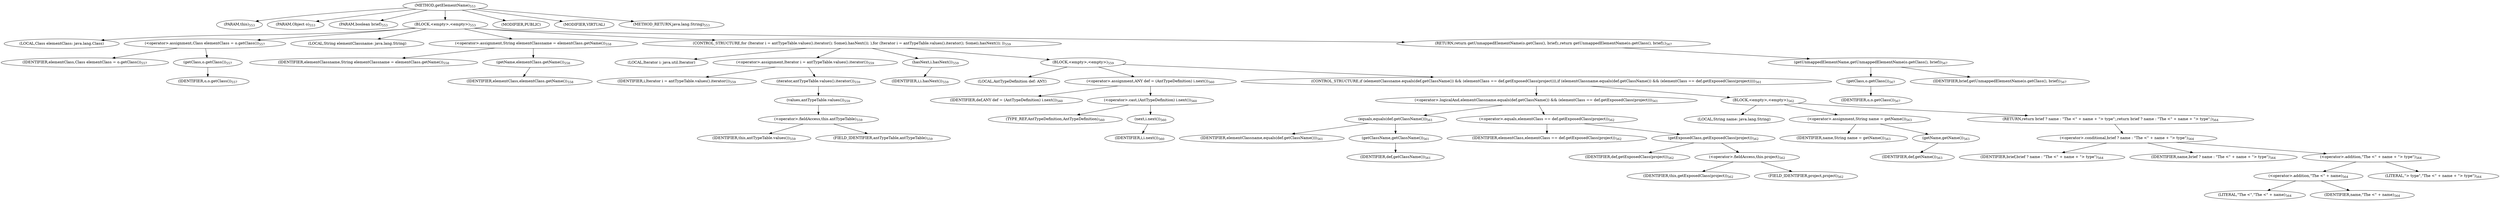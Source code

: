digraph "getElementName" {  
"1037" [label = <(METHOD,getElementName)<SUB>553</SUB>> ]
"1038" [label = <(PARAM,this)<SUB>553</SUB>> ]
"1039" [label = <(PARAM,Object o)<SUB>553</SUB>> ]
"1040" [label = <(PARAM,boolean brief)<SUB>553</SUB>> ]
"1041" [label = <(BLOCK,&lt;empty&gt;,&lt;empty&gt;)<SUB>553</SUB>> ]
"1042" [label = <(LOCAL,Class elementClass: java.lang.Class)> ]
"1043" [label = <(&lt;operator&gt;.assignment,Class elementClass = o.getClass())<SUB>557</SUB>> ]
"1044" [label = <(IDENTIFIER,elementClass,Class elementClass = o.getClass())<SUB>557</SUB>> ]
"1045" [label = <(getClass,o.getClass())<SUB>557</SUB>> ]
"1046" [label = <(IDENTIFIER,o,o.getClass())<SUB>557</SUB>> ]
"1047" [label = <(LOCAL,String elementClassname: java.lang.String)> ]
"1048" [label = <(&lt;operator&gt;.assignment,String elementClassname = elementClass.getName())<SUB>558</SUB>> ]
"1049" [label = <(IDENTIFIER,elementClassname,String elementClassname = elementClass.getName())<SUB>558</SUB>> ]
"1050" [label = <(getName,elementClass.getName())<SUB>558</SUB>> ]
"1051" [label = <(IDENTIFIER,elementClass,elementClass.getName())<SUB>558</SUB>> ]
"1052" [label = <(CONTROL_STRUCTURE,for (Iterator i = antTypeTable.values().iterator(); Some(i.hasNext()); ),for (Iterator i = antTypeTable.values().iterator(); Some(i.hasNext()); ))<SUB>559</SUB>> ]
"1053" [label = <(LOCAL,Iterator i: java.util.Iterator)> ]
"1054" [label = <(&lt;operator&gt;.assignment,Iterator i = antTypeTable.values().iterator())<SUB>559</SUB>> ]
"1055" [label = <(IDENTIFIER,i,Iterator i = antTypeTable.values().iterator())<SUB>559</SUB>> ]
"1056" [label = <(iterator,antTypeTable.values().iterator())<SUB>559</SUB>> ]
"1057" [label = <(values,antTypeTable.values())<SUB>559</SUB>> ]
"1058" [label = <(&lt;operator&gt;.fieldAccess,this.antTypeTable)<SUB>559</SUB>> ]
"1059" [label = <(IDENTIFIER,this,antTypeTable.values())<SUB>559</SUB>> ]
"1060" [label = <(FIELD_IDENTIFIER,antTypeTable,antTypeTable)<SUB>559</SUB>> ]
"1061" [label = <(hasNext,i.hasNext())<SUB>559</SUB>> ]
"1062" [label = <(IDENTIFIER,i,i.hasNext())<SUB>559</SUB>> ]
"1063" [label = <(BLOCK,&lt;empty&gt;,&lt;empty&gt;)<SUB>559</SUB>> ]
"1064" [label = <(LOCAL,AntTypeDefinition def: ANY)> ]
"1065" [label = <(&lt;operator&gt;.assignment,ANY def = (AntTypeDefinition) i.next())<SUB>560</SUB>> ]
"1066" [label = <(IDENTIFIER,def,ANY def = (AntTypeDefinition) i.next())<SUB>560</SUB>> ]
"1067" [label = <(&lt;operator&gt;.cast,(AntTypeDefinition) i.next())<SUB>560</SUB>> ]
"1068" [label = <(TYPE_REF,AntTypeDefinition,AntTypeDefinition)<SUB>560</SUB>> ]
"1069" [label = <(next,i.next())<SUB>560</SUB>> ]
"1070" [label = <(IDENTIFIER,i,i.next())<SUB>560</SUB>> ]
"1071" [label = <(CONTROL_STRUCTURE,if (elementClassname.equals(def.getClassName()) &amp;&amp; (elementClass == def.getExposedClass(project))),if (elementClassname.equals(def.getClassName()) &amp;&amp; (elementClass == def.getExposedClass(project))))<SUB>561</SUB>> ]
"1072" [label = <(&lt;operator&gt;.logicalAnd,elementClassname.equals(def.getClassName()) &amp;&amp; (elementClass == def.getExposedClass(project)))<SUB>561</SUB>> ]
"1073" [label = <(equals,equals(def.getClassName()))<SUB>561</SUB>> ]
"1074" [label = <(IDENTIFIER,elementClassname,equals(def.getClassName()))<SUB>561</SUB>> ]
"1075" [label = <(getClassName,getClassName())<SUB>561</SUB>> ]
"1076" [label = <(IDENTIFIER,def,getClassName())<SUB>561</SUB>> ]
"1077" [label = <(&lt;operator&gt;.equals,elementClass == def.getExposedClass(project))<SUB>562</SUB>> ]
"1078" [label = <(IDENTIFIER,elementClass,elementClass == def.getExposedClass(project))<SUB>562</SUB>> ]
"1079" [label = <(getExposedClass,getExposedClass(project))<SUB>562</SUB>> ]
"1080" [label = <(IDENTIFIER,def,getExposedClass(project))<SUB>562</SUB>> ]
"1081" [label = <(&lt;operator&gt;.fieldAccess,this.project)<SUB>562</SUB>> ]
"1082" [label = <(IDENTIFIER,this,getExposedClass(project))<SUB>562</SUB>> ]
"1083" [label = <(FIELD_IDENTIFIER,project,project)<SUB>562</SUB>> ]
"1084" [label = <(BLOCK,&lt;empty&gt;,&lt;empty&gt;)<SUB>562</SUB>> ]
"1085" [label = <(LOCAL,String name: java.lang.String)> ]
"1086" [label = <(&lt;operator&gt;.assignment,String name = getName())<SUB>563</SUB>> ]
"1087" [label = <(IDENTIFIER,name,String name = getName())<SUB>563</SUB>> ]
"1088" [label = <(getName,getName())<SUB>563</SUB>> ]
"1089" [label = <(IDENTIFIER,def,getName())<SUB>563</SUB>> ]
"1090" [label = <(RETURN,return brief ? name : &quot;The &lt;&quot; + name + &quot;&gt; type&quot;;,return brief ? name : &quot;The &lt;&quot; + name + &quot;&gt; type&quot;;)<SUB>564</SUB>> ]
"1091" [label = <(&lt;operator&gt;.conditional,brief ? name : &quot;The &lt;&quot; + name + &quot;&gt; type&quot;)<SUB>564</SUB>> ]
"1092" [label = <(IDENTIFIER,brief,brief ? name : &quot;The &lt;&quot; + name + &quot;&gt; type&quot;)<SUB>564</SUB>> ]
"1093" [label = <(IDENTIFIER,name,brief ? name : &quot;The &lt;&quot; + name + &quot;&gt; type&quot;)<SUB>564</SUB>> ]
"1094" [label = <(&lt;operator&gt;.addition,&quot;The &lt;&quot; + name + &quot;&gt; type&quot;)<SUB>564</SUB>> ]
"1095" [label = <(&lt;operator&gt;.addition,&quot;The &lt;&quot; + name)<SUB>564</SUB>> ]
"1096" [label = <(LITERAL,&quot;The &lt;&quot;,&quot;The &lt;&quot; + name)<SUB>564</SUB>> ]
"1097" [label = <(IDENTIFIER,name,&quot;The &lt;&quot; + name)<SUB>564</SUB>> ]
"1098" [label = <(LITERAL,&quot;&gt; type&quot;,&quot;The &lt;&quot; + name + &quot;&gt; type&quot;)<SUB>564</SUB>> ]
"1099" [label = <(RETURN,return getUnmappedElementName(o.getClass(), brief);,return getUnmappedElementName(o.getClass(), brief);)<SUB>567</SUB>> ]
"1100" [label = <(getUnmappedElementName,getUnmappedElementName(o.getClass(), brief))<SUB>567</SUB>> ]
"1101" [label = <(getClass,o.getClass())<SUB>567</SUB>> ]
"1102" [label = <(IDENTIFIER,o,o.getClass())<SUB>567</SUB>> ]
"1103" [label = <(IDENTIFIER,brief,getUnmappedElementName(o.getClass(), brief))<SUB>567</SUB>> ]
"1104" [label = <(MODIFIER,PUBLIC)> ]
"1105" [label = <(MODIFIER,VIRTUAL)> ]
"1106" [label = <(METHOD_RETURN,java.lang.String)<SUB>553</SUB>> ]
  "1037" -> "1038" 
  "1037" -> "1039" 
  "1037" -> "1040" 
  "1037" -> "1041" 
  "1037" -> "1104" 
  "1037" -> "1105" 
  "1037" -> "1106" 
  "1041" -> "1042" 
  "1041" -> "1043" 
  "1041" -> "1047" 
  "1041" -> "1048" 
  "1041" -> "1052" 
  "1041" -> "1099" 
  "1043" -> "1044" 
  "1043" -> "1045" 
  "1045" -> "1046" 
  "1048" -> "1049" 
  "1048" -> "1050" 
  "1050" -> "1051" 
  "1052" -> "1053" 
  "1052" -> "1054" 
  "1052" -> "1061" 
  "1052" -> "1063" 
  "1054" -> "1055" 
  "1054" -> "1056" 
  "1056" -> "1057" 
  "1057" -> "1058" 
  "1058" -> "1059" 
  "1058" -> "1060" 
  "1061" -> "1062" 
  "1063" -> "1064" 
  "1063" -> "1065" 
  "1063" -> "1071" 
  "1065" -> "1066" 
  "1065" -> "1067" 
  "1067" -> "1068" 
  "1067" -> "1069" 
  "1069" -> "1070" 
  "1071" -> "1072" 
  "1071" -> "1084" 
  "1072" -> "1073" 
  "1072" -> "1077" 
  "1073" -> "1074" 
  "1073" -> "1075" 
  "1075" -> "1076" 
  "1077" -> "1078" 
  "1077" -> "1079" 
  "1079" -> "1080" 
  "1079" -> "1081" 
  "1081" -> "1082" 
  "1081" -> "1083" 
  "1084" -> "1085" 
  "1084" -> "1086" 
  "1084" -> "1090" 
  "1086" -> "1087" 
  "1086" -> "1088" 
  "1088" -> "1089" 
  "1090" -> "1091" 
  "1091" -> "1092" 
  "1091" -> "1093" 
  "1091" -> "1094" 
  "1094" -> "1095" 
  "1094" -> "1098" 
  "1095" -> "1096" 
  "1095" -> "1097" 
  "1099" -> "1100" 
  "1100" -> "1101" 
  "1100" -> "1103" 
  "1101" -> "1102" 
}
